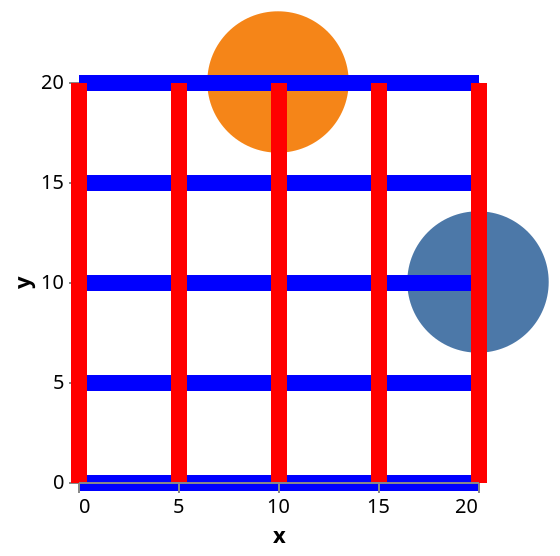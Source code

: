 {
  "$schema": "https://vega.github.io/schema/vega-lite/v5.json",
  "config": {
    "axis": {
      "gridWidth": 8
    },
    "axisX": {
      "gridColor": "red"
    },
    "axisY": {
      "gridColor": "blue"
    }
  },
  "data": {
    "values": [
      {
        "cat": "a",
        "x": 20,
        "y": 10
      },
      {
        "cat": "b",
        "x": 10,
        "y": 20
      }
    ]
  },
  "encoding": {
    "color": {
      "field": "cat",
      "legend": null,
      "type": "nominal"
    },
    "x": {
      "axis": {
        "zindex": 2
      },
      "field": "x",
      "type": "quantitative"
    },
    "y": {
      "axis": {
        "zindex": 1
      },
      "field": "y",
      "type": "quantitative"
    }
  },
  "mark": {
    "opacity": 1,
    "size": 5000,
    "type": "circle"
  }
}